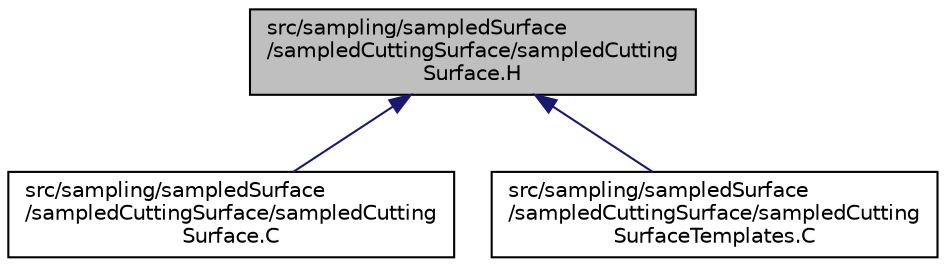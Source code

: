 digraph "src/sampling/sampledSurface/sampledCuttingSurface/sampledCuttingSurface.H"
{
  bgcolor="transparent";
  edge [fontname="Helvetica",fontsize="10",labelfontname="Helvetica",labelfontsize="10"];
  node [fontname="Helvetica",fontsize="10",shape=record];
  Node1 [label="src/sampling/sampledSurface\l/sampledCuttingSurface/sampledCutting\lSurface.H",height=0.2,width=0.4,color="black", fillcolor="grey75", style="filled" fontcolor="black"];
  Node1 -> Node2 [dir="back",color="midnightblue",fontsize="10",style="solid",fontname="Helvetica"];
  Node2 [label="src/sampling/sampledSurface\l/sampledCuttingSurface/sampledCutting\lSurface.C",height=0.2,width=0.4,color="black",URL="$sampledCuttingSurface_8C.html"];
  Node1 -> Node3 [dir="back",color="midnightblue",fontsize="10",style="solid",fontname="Helvetica"];
  Node3 [label="src/sampling/sampledSurface\l/sampledCuttingSurface/sampledCutting\lSurfaceTemplates.C",height=0.2,width=0.4,color="black",URL="$sampledCuttingSurfaceTemplates_8C.html"];
}
